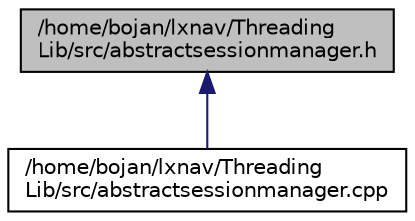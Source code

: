 digraph "/home/bojan/lxnav/ThreadingLib/src/abstractsessionmanager.h"
{
  edge [fontname="Helvetica",fontsize="10",labelfontname="Helvetica",labelfontsize="10"];
  node [fontname="Helvetica",fontsize="10",shape=record];
  Node11 [label="/home/bojan/lxnav/Threading\lLib/src/abstractsessionmanager.h",height=0.2,width=0.4,color="black", fillcolor="grey75", style="filled", fontcolor="black"];
  Node11 -> Node12 [dir="back",color="midnightblue",fontsize="10",style="solid",fontname="Helvetica"];
  Node12 [label="/home/bojan/lxnav/Threading\lLib/src/abstractsessionmanager.cpp",height=0.2,width=0.4,color="black", fillcolor="white", style="filled",URL="$abstractsessionmanager_8cpp.html"];
}
